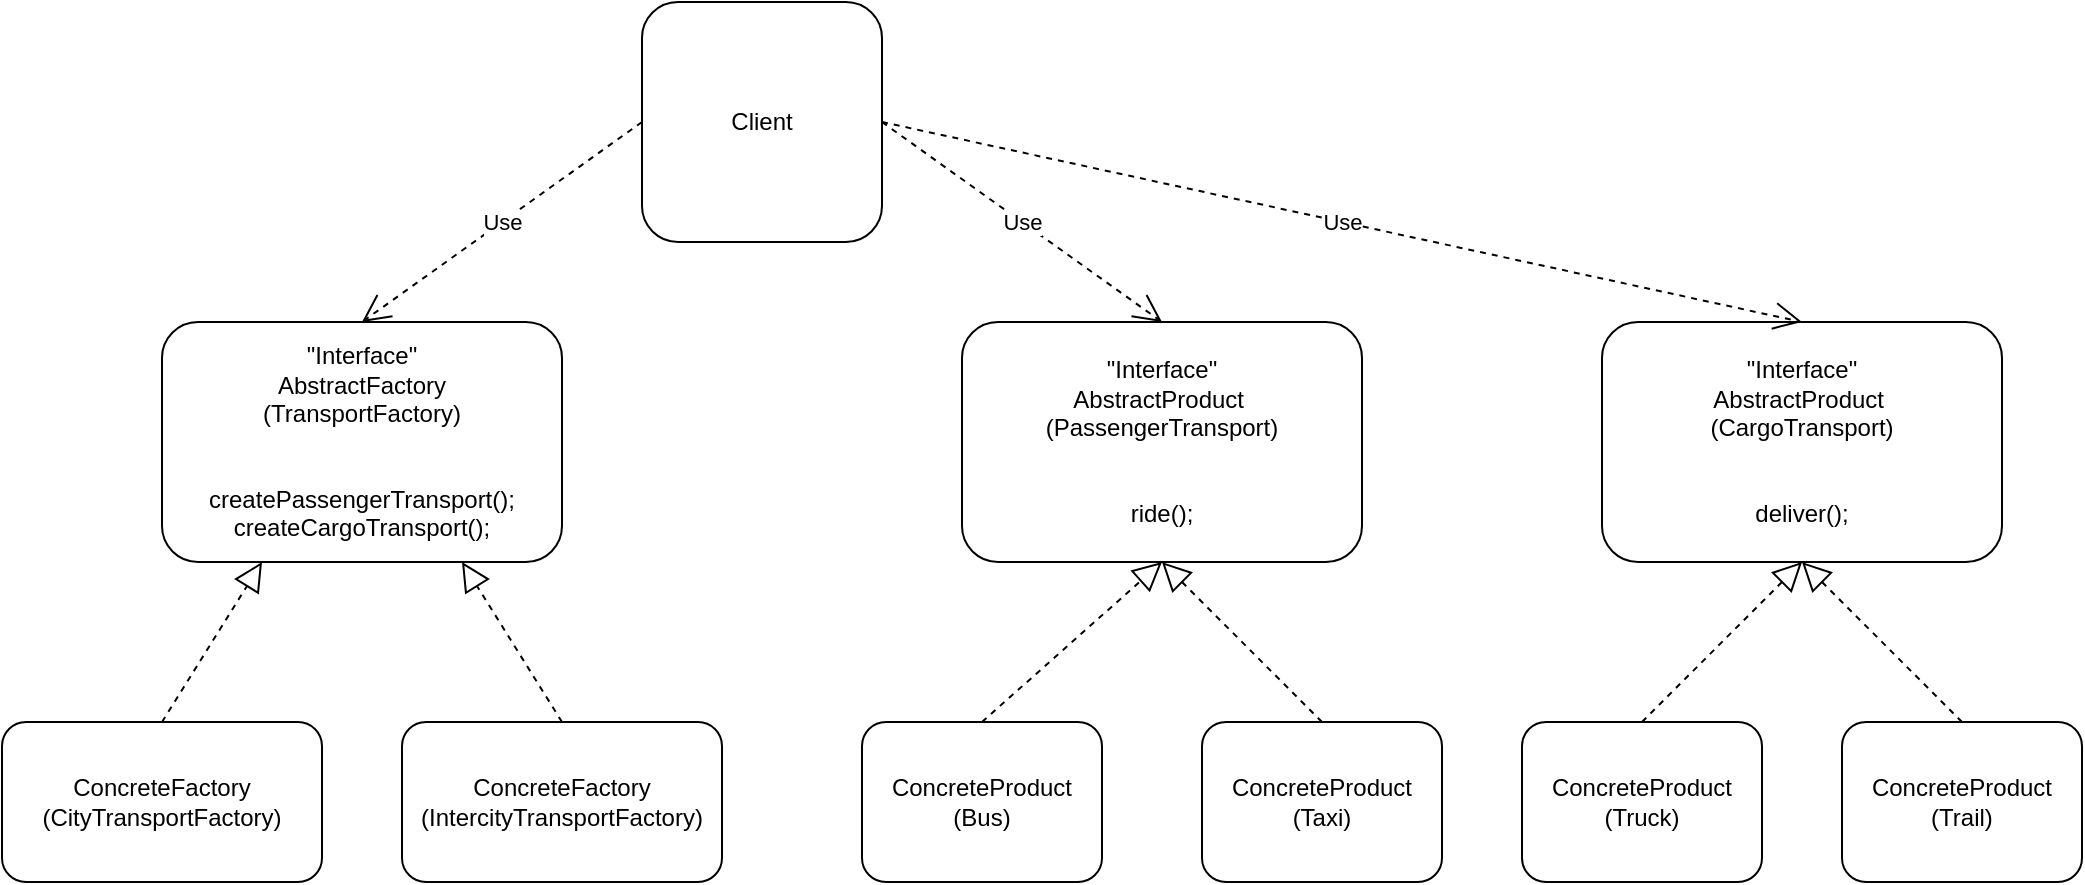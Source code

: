 <mxfile version="22.1.22" type="embed">
  <diagram name="Страница — 1" id="PVshoXznKEbEGVxsugsQ">
    <mxGraphModel dx="964" dy="491" grid="1" gridSize="10" guides="1" tooltips="1" connect="1" arrows="1" fold="1" page="1" pageScale="1" pageWidth="1169" pageHeight="827" math="0" shadow="0">
      <root>
        <mxCell id="0" />
        <mxCell id="1" parent="0" />
        <mxCell id="ZRf4pVSYy2MNskxKyJRj-1" value="&quot;Interface&quot;&lt;div&gt;AbstractProduct&amp;nbsp;&lt;/div&gt;&lt;div&gt;(PassengerTransport)&lt;/div&gt;&lt;div&gt;&lt;br&gt;&lt;/div&gt;&lt;div&gt;&lt;br&gt;&lt;/div&gt;&lt;div&gt;ride();&lt;/div&gt;" style="rounded=1;whiteSpace=wrap;html=1;" parent="1" vertex="1">
          <mxGeometry x="560" y="200" width="200" height="120" as="geometry" />
        </mxCell>
        <mxCell id="0a4NRcnBDrfxmt9-6151-1" value="ConcreteProduct&lt;div&gt;(Bus)&lt;/div&gt;" style="rounded=1;whiteSpace=wrap;html=1;" parent="1" vertex="1">
          <mxGeometry x="510" y="400" width="120" height="80" as="geometry" />
        </mxCell>
        <mxCell id="0a4NRcnBDrfxmt9-6151-5" value="" style="endArrow=block;dashed=1;endFill=0;endSize=12;html=1;rounded=0;exitX=0.5;exitY=0;exitDx=0;exitDy=0;entryX=0.5;entryY=1;entryDx=0;entryDy=0;" parent="1" source="0a4NRcnBDrfxmt9-6151-1" target="ZRf4pVSYy2MNskxKyJRj-1" edge="1">
          <mxGeometry width="160" relative="1" as="geometry">
            <mxPoint x="620" y="390" as="sourcePoint" />
            <mxPoint x="780" y="390" as="targetPoint" />
          </mxGeometry>
        </mxCell>
        <mxCell id="0a4NRcnBDrfxmt9-6151-8" value="&lt;div&gt;&quot;Interface&quot;&lt;/div&gt;AbstractFactory&lt;br&gt;&lt;div&gt;(TransportFactory)&lt;/div&gt;&lt;div&gt;&lt;br&gt;&lt;/div&gt;&lt;div&gt;&lt;br&gt;&lt;/div&gt;&lt;div&gt;createPassengerTransport();&lt;/div&gt;&lt;div&gt;createCargoTransport();&lt;/div&gt;" style="rounded=1;whiteSpace=wrap;html=1;" parent="1" vertex="1">
          <mxGeometry x="160" y="200" width="200" height="120" as="geometry" />
        </mxCell>
        <mxCell id="0a4NRcnBDrfxmt9-6151-10" value="ConcreteFactory&lt;div&gt;(CityTransportFactory)&lt;/div&gt;" style="rounded=1;whiteSpace=wrap;html=1;" parent="1" vertex="1">
          <mxGeometry x="80" y="400" width="160" height="80" as="geometry" />
        </mxCell>
        <mxCell id="0a4NRcnBDrfxmt9-6151-12" value="ConcreteFactory&lt;div&gt;(IntercityTransportFactory)&lt;/div&gt;" style="rounded=1;whiteSpace=wrap;html=1;" parent="1" vertex="1">
          <mxGeometry x="280" y="400" width="160" height="80" as="geometry" />
        </mxCell>
        <mxCell id="0a4NRcnBDrfxmt9-6151-18" value="Client" style="rounded=1;whiteSpace=wrap;html=1;" parent="1" vertex="1">
          <mxGeometry x="400" y="40" width="120" height="120" as="geometry" />
        </mxCell>
        <mxCell id="0a4NRcnBDrfxmt9-6151-19" value="" style="endArrow=block;dashed=1;endFill=0;endSize=12;html=1;rounded=0;exitX=0.5;exitY=0;exitDx=0;exitDy=0;entryX=0.75;entryY=1;entryDx=0;entryDy=0;" parent="1" source="0a4NRcnBDrfxmt9-6151-12" target="0a4NRcnBDrfxmt9-6151-8" edge="1">
          <mxGeometry width="160" relative="1" as="geometry">
            <mxPoint x="390" y="330" as="sourcePoint" />
            <mxPoint x="550" y="330" as="targetPoint" />
          </mxGeometry>
        </mxCell>
        <mxCell id="0a4NRcnBDrfxmt9-6151-20" value="" style="endArrow=block;dashed=1;endFill=0;endSize=12;html=1;rounded=0;exitX=0.5;exitY=0;exitDx=0;exitDy=0;entryX=0.25;entryY=1;entryDx=0;entryDy=0;" parent="1" source="0a4NRcnBDrfxmt9-6151-10" target="0a4NRcnBDrfxmt9-6151-8" edge="1">
          <mxGeometry width="160" relative="1" as="geometry">
            <mxPoint x="390" y="330" as="sourcePoint" />
            <mxPoint x="550" y="330" as="targetPoint" />
          </mxGeometry>
        </mxCell>
        <mxCell id="0a4NRcnBDrfxmt9-6151-21" value="Use" style="endArrow=open;endSize=12;dashed=1;html=1;rounded=0;exitX=0;exitY=0.5;exitDx=0;exitDy=0;entryX=0.5;entryY=0;entryDx=0;entryDy=0;" parent="1" source="0a4NRcnBDrfxmt9-6151-18" target="0a4NRcnBDrfxmt9-6151-8" edge="1">
          <mxGeometry width="160" relative="1" as="geometry">
            <mxPoint x="440" y="330" as="sourcePoint" />
            <mxPoint x="600" y="330" as="targetPoint" />
          </mxGeometry>
        </mxCell>
        <mxCell id="0a4NRcnBDrfxmt9-6151-22" value="Use" style="endArrow=open;endSize=12;dashed=1;html=1;rounded=0;exitX=1;exitY=0.5;exitDx=0;exitDy=0;entryX=0.5;entryY=0;entryDx=0;entryDy=0;" parent="1" source="0a4NRcnBDrfxmt9-6151-18" target="ZRf4pVSYy2MNskxKyJRj-1" edge="1">
          <mxGeometry width="160" relative="1" as="geometry">
            <mxPoint x="440" y="330" as="sourcePoint" />
            <mxPoint x="600" y="330" as="targetPoint" />
          </mxGeometry>
        </mxCell>
        <mxCell id="0a4NRcnBDrfxmt9-6151-23" value="&quot;Interface&quot;&lt;div&gt;AbstractProduct&amp;nbsp;&lt;/div&gt;&lt;div&gt;(CargoTransport)&lt;/div&gt;&lt;div&gt;&lt;br&gt;&lt;/div&gt;&lt;div&gt;&lt;br&gt;&lt;/div&gt;&lt;div&gt;deliver();&lt;/div&gt;" style="rounded=1;whiteSpace=wrap;html=1;" parent="1" vertex="1">
          <mxGeometry x="880" y="200" width="200" height="120" as="geometry" />
        </mxCell>
        <mxCell id="0a4NRcnBDrfxmt9-6151-24" value="ConcreteProduct&lt;div&gt;(Truck)&lt;/div&gt;" style="rounded=1;whiteSpace=wrap;html=1;" parent="1" vertex="1">
          <mxGeometry x="840" y="400" width="120" height="80" as="geometry" />
        </mxCell>
        <mxCell id="0a4NRcnBDrfxmt9-6151-25" value="" style="endArrow=block;dashed=1;endFill=0;endSize=12;html=1;rounded=0;exitX=0.5;exitY=0;exitDx=0;exitDy=0;entryX=0.5;entryY=1;entryDx=0;entryDy=0;" parent="1" source="0a4NRcnBDrfxmt9-6151-24" target="0a4NRcnBDrfxmt9-6151-23" edge="1">
          <mxGeometry width="160" relative="1" as="geometry">
            <mxPoint x="970" y="440" as="sourcePoint" />
            <mxPoint x="970" y="360" as="targetPoint" />
            <Array as="points" />
          </mxGeometry>
        </mxCell>
        <mxCell id="0a4NRcnBDrfxmt9-6151-26" value="Use" style="endArrow=open;endSize=12;dashed=1;html=1;rounded=0;entryX=0.5;entryY=0;entryDx=0;entryDy=0;exitX=1;exitY=0.5;exitDx=0;exitDy=0;" parent="1" target="0a4NRcnBDrfxmt9-6151-23" edge="1" source="0a4NRcnBDrfxmt9-6151-18">
          <mxGeometry width="160" relative="1" as="geometry">
            <mxPoint x="600" y="100" as="sourcePoint" />
            <mxPoint x="1020" y="210" as="targetPoint" />
          </mxGeometry>
        </mxCell>
        <mxCell id="2" value="ConcreteProduct&lt;div&gt;(Taxi)&lt;/div&gt;" style="rounded=1;whiteSpace=wrap;html=1;" vertex="1" parent="1">
          <mxGeometry x="680" y="400" width="120" height="80" as="geometry" />
        </mxCell>
        <mxCell id="3" value="ConcreteProduct&lt;div&gt;(Trail)&lt;/div&gt;" style="rounded=1;whiteSpace=wrap;html=1;" vertex="1" parent="1">
          <mxGeometry x="1000" y="400" width="120" height="80" as="geometry" />
        </mxCell>
        <mxCell id="4" value="" style="endArrow=block;dashed=1;endFill=0;endSize=12;html=1;rounded=0;exitX=0.5;exitY=0;exitDx=0;exitDy=0;entryX=0.5;entryY=1;entryDx=0;entryDy=0;" edge="1" parent="1" source="2" target="ZRf4pVSYy2MNskxKyJRj-1">
          <mxGeometry width="160" relative="1" as="geometry">
            <mxPoint x="580" y="410" as="sourcePoint" />
            <mxPoint x="670" y="330" as="targetPoint" />
          </mxGeometry>
        </mxCell>
        <mxCell id="5" value="" style="endArrow=block;dashed=1;endFill=0;endSize=12;html=1;rounded=0;exitX=0.5;exitY=0;exitDx=0;exitDy=0;entryX=0.5;entryY=1;entryDx=0;entryDy=0;" edge="1" parent="1" source="3" target="0a4NRcnBDrfxmt9-6151-23">
          <mxGeometry width="160" relative="1" as="geometry">
            <mxPoint x="590" y="420" as="sourcePoint" />
            <mxPoint x="680" y="340" as="targetPoint" />
          </mxGeometry>
        </mxCell>
      </root>
    </mxGraphModel>
  </diagram>
</mxfile>
